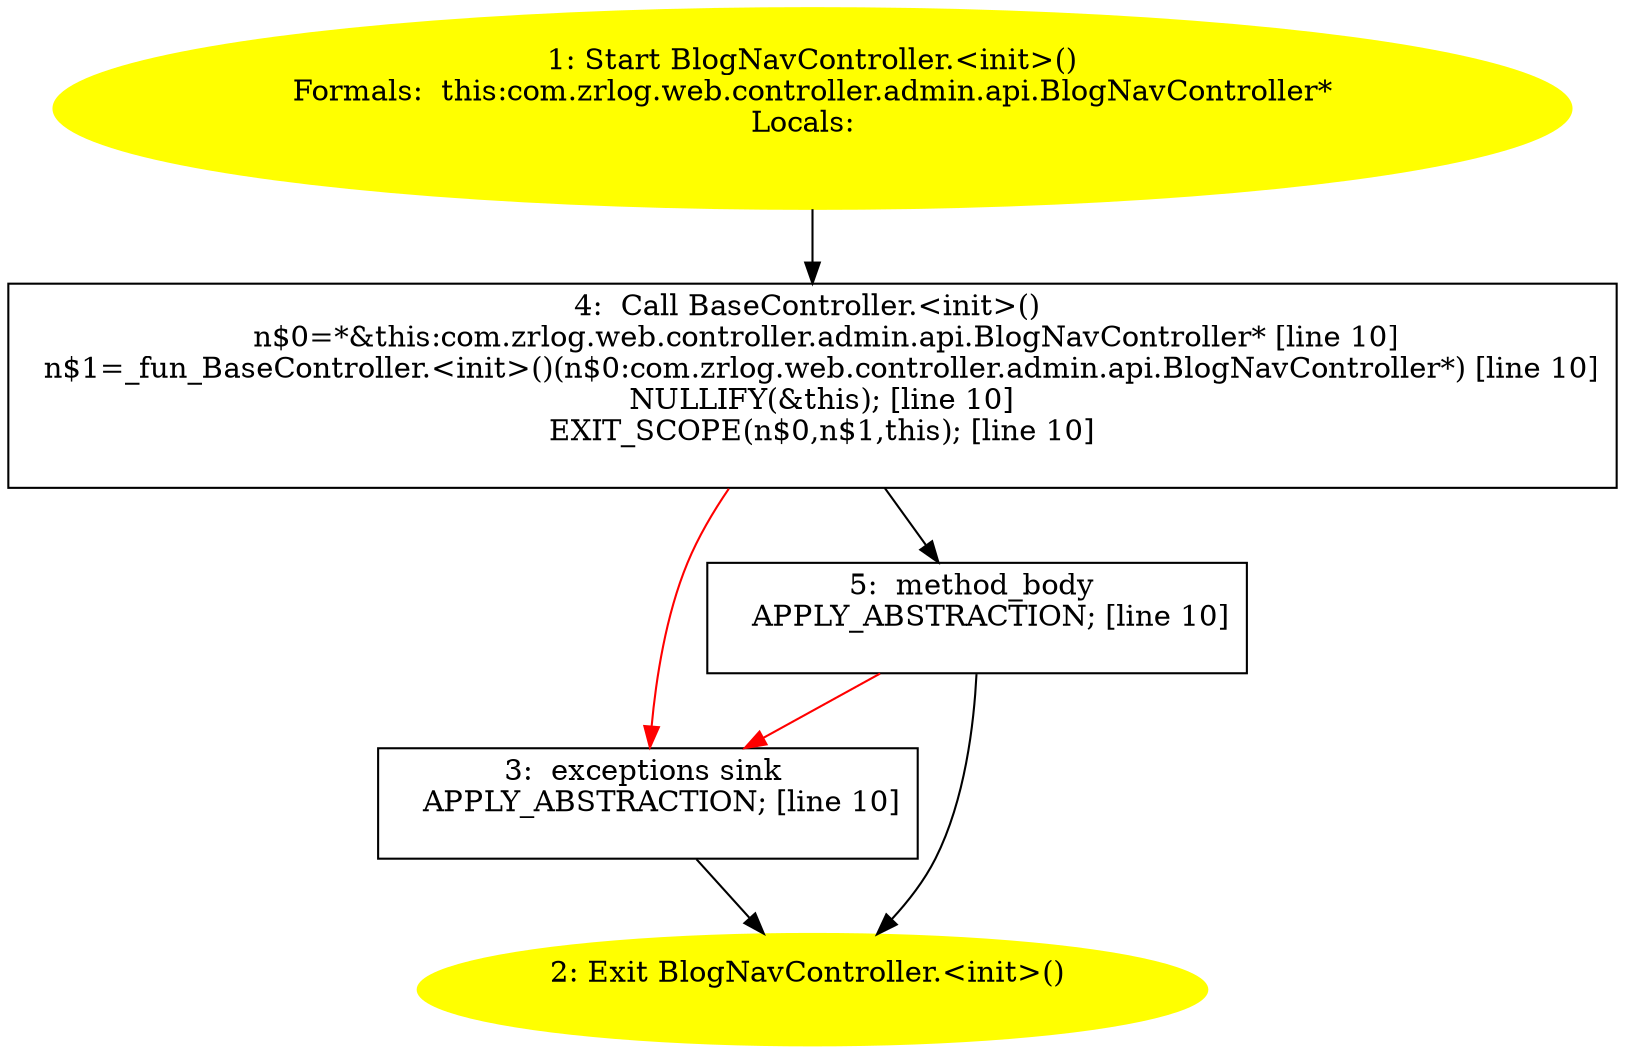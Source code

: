 /* @generated */
digraph cfg {
"com.zrlog.web.controller.admin.api.BlogNavController.<init>().d8492eeb2c0312a631ec48bed410df2a_1" [label="1: Start BlogNavController.<init>()\nFormals:  this:com.zrlog.web.controller.admin.api.BlogNavController*\nLocals:  \n  " color=yellow style=filled]
	

	 "com.zrlog.web.controller.admin.api.BlogNavController.<init>().d8492eeb2c0312a631ec48bed410df2a_1" -> "com.zrlog.web.controller.admin.api.BlogNavController.<init>().d8492eeb2c0312a631ec48bed410df2a_4" ;
"com.zrlog.web.controller.admin.api.BlogNavController.<init>().d8492eeb2c0312a631ec48bed410df2a_2" [label="2: Exit BlogNavController.<init>() \n  " color=yellow style=filled]
	

"com.zrlog.web.controller.admin.api.BlogNavController.<init>().d8492eeb2c0312a631ec48bed410df2a_3" [label="3:  exceptions sink \n   APPLY_ABSTRACTION; [line 10]\n " shape="box"]
	

	 "com.zrlog.web.controller.admin.api.BlogNavController.<init>().d8492eeb2c0312a631ec48bed410df2a_3" -> "com.zrlog.web.controller.admin.api.BlogNavController.<init>().d8492eeb2c0312a631ec48bed410df2a_2" ;
"com.zrlog.web.controller.admin.api.BlogNavController.<init>().d8492eeb2c0312a631ec48bed410df2a_4" [label="4:  Call BaseController.<init>() \n   n$0=*&this:com.zrlog.web.controller.admin.api.BlogNavController* [line 10]\n  n$1=_fun_BaseController.<init>()(n$0:com.zrlog.web.controller.admin.api.BlogNavController*) [line 10]\n  NULLIFY(&this); [line 10]\n  EXIT_SCOPE(n$0,n$1,this); [line 10]\n " shape="box"]
	

	 "com.zrlog.web.controller.admin.api.BlogNavController.<init>().d8492eeb2c0312a631ec48bed410df2a_4" -> "com.zrlog.web.controller.admin.api.BlogNavController.<init>().d8492eeb2c0312a631ec48bed410df2a_5" ;
	 "com.zrlog.web.controller.admin.api.BlogNavController.<init>().d8492eeb2c0312a631ec48bed410df2a_4" -> "com.zrlog.web.controller.admin.api.BlogNavController.<init>().d8492eeb2c0312a631ec48bed410df2a_3" [color="red" ];
"com.zrlog.web.controller.admin.api.BlogNavController.<init>().d8492eeb2c0312a631ec48bed410df2a_5" [label="5:  method_body \n   APPLY_ABSTRACTION; [line 10]\n " shape="box"]
	

	 "com.zrlog.web.controller.admin.api.BlogNavController.<init>().d8492eeb2c0312a631ec48bed410df2a_5" -> "com.zrlog.web.controller.admin.api.BlogNavController.<init>().d8492eeb2c0312a631ec48bed410df2a_2" ;
	 "com.zrlog.web.controller.admin.api.BlogNavController.<init>().d8492eeb2c0312a631ec48bed410df2a_5" -> "com.zrlog.web.controller.admin.api.BlogNavController.<init>().d8492eeb2c0312a631ec48bed410df2a_3" [color="red" ];
}
